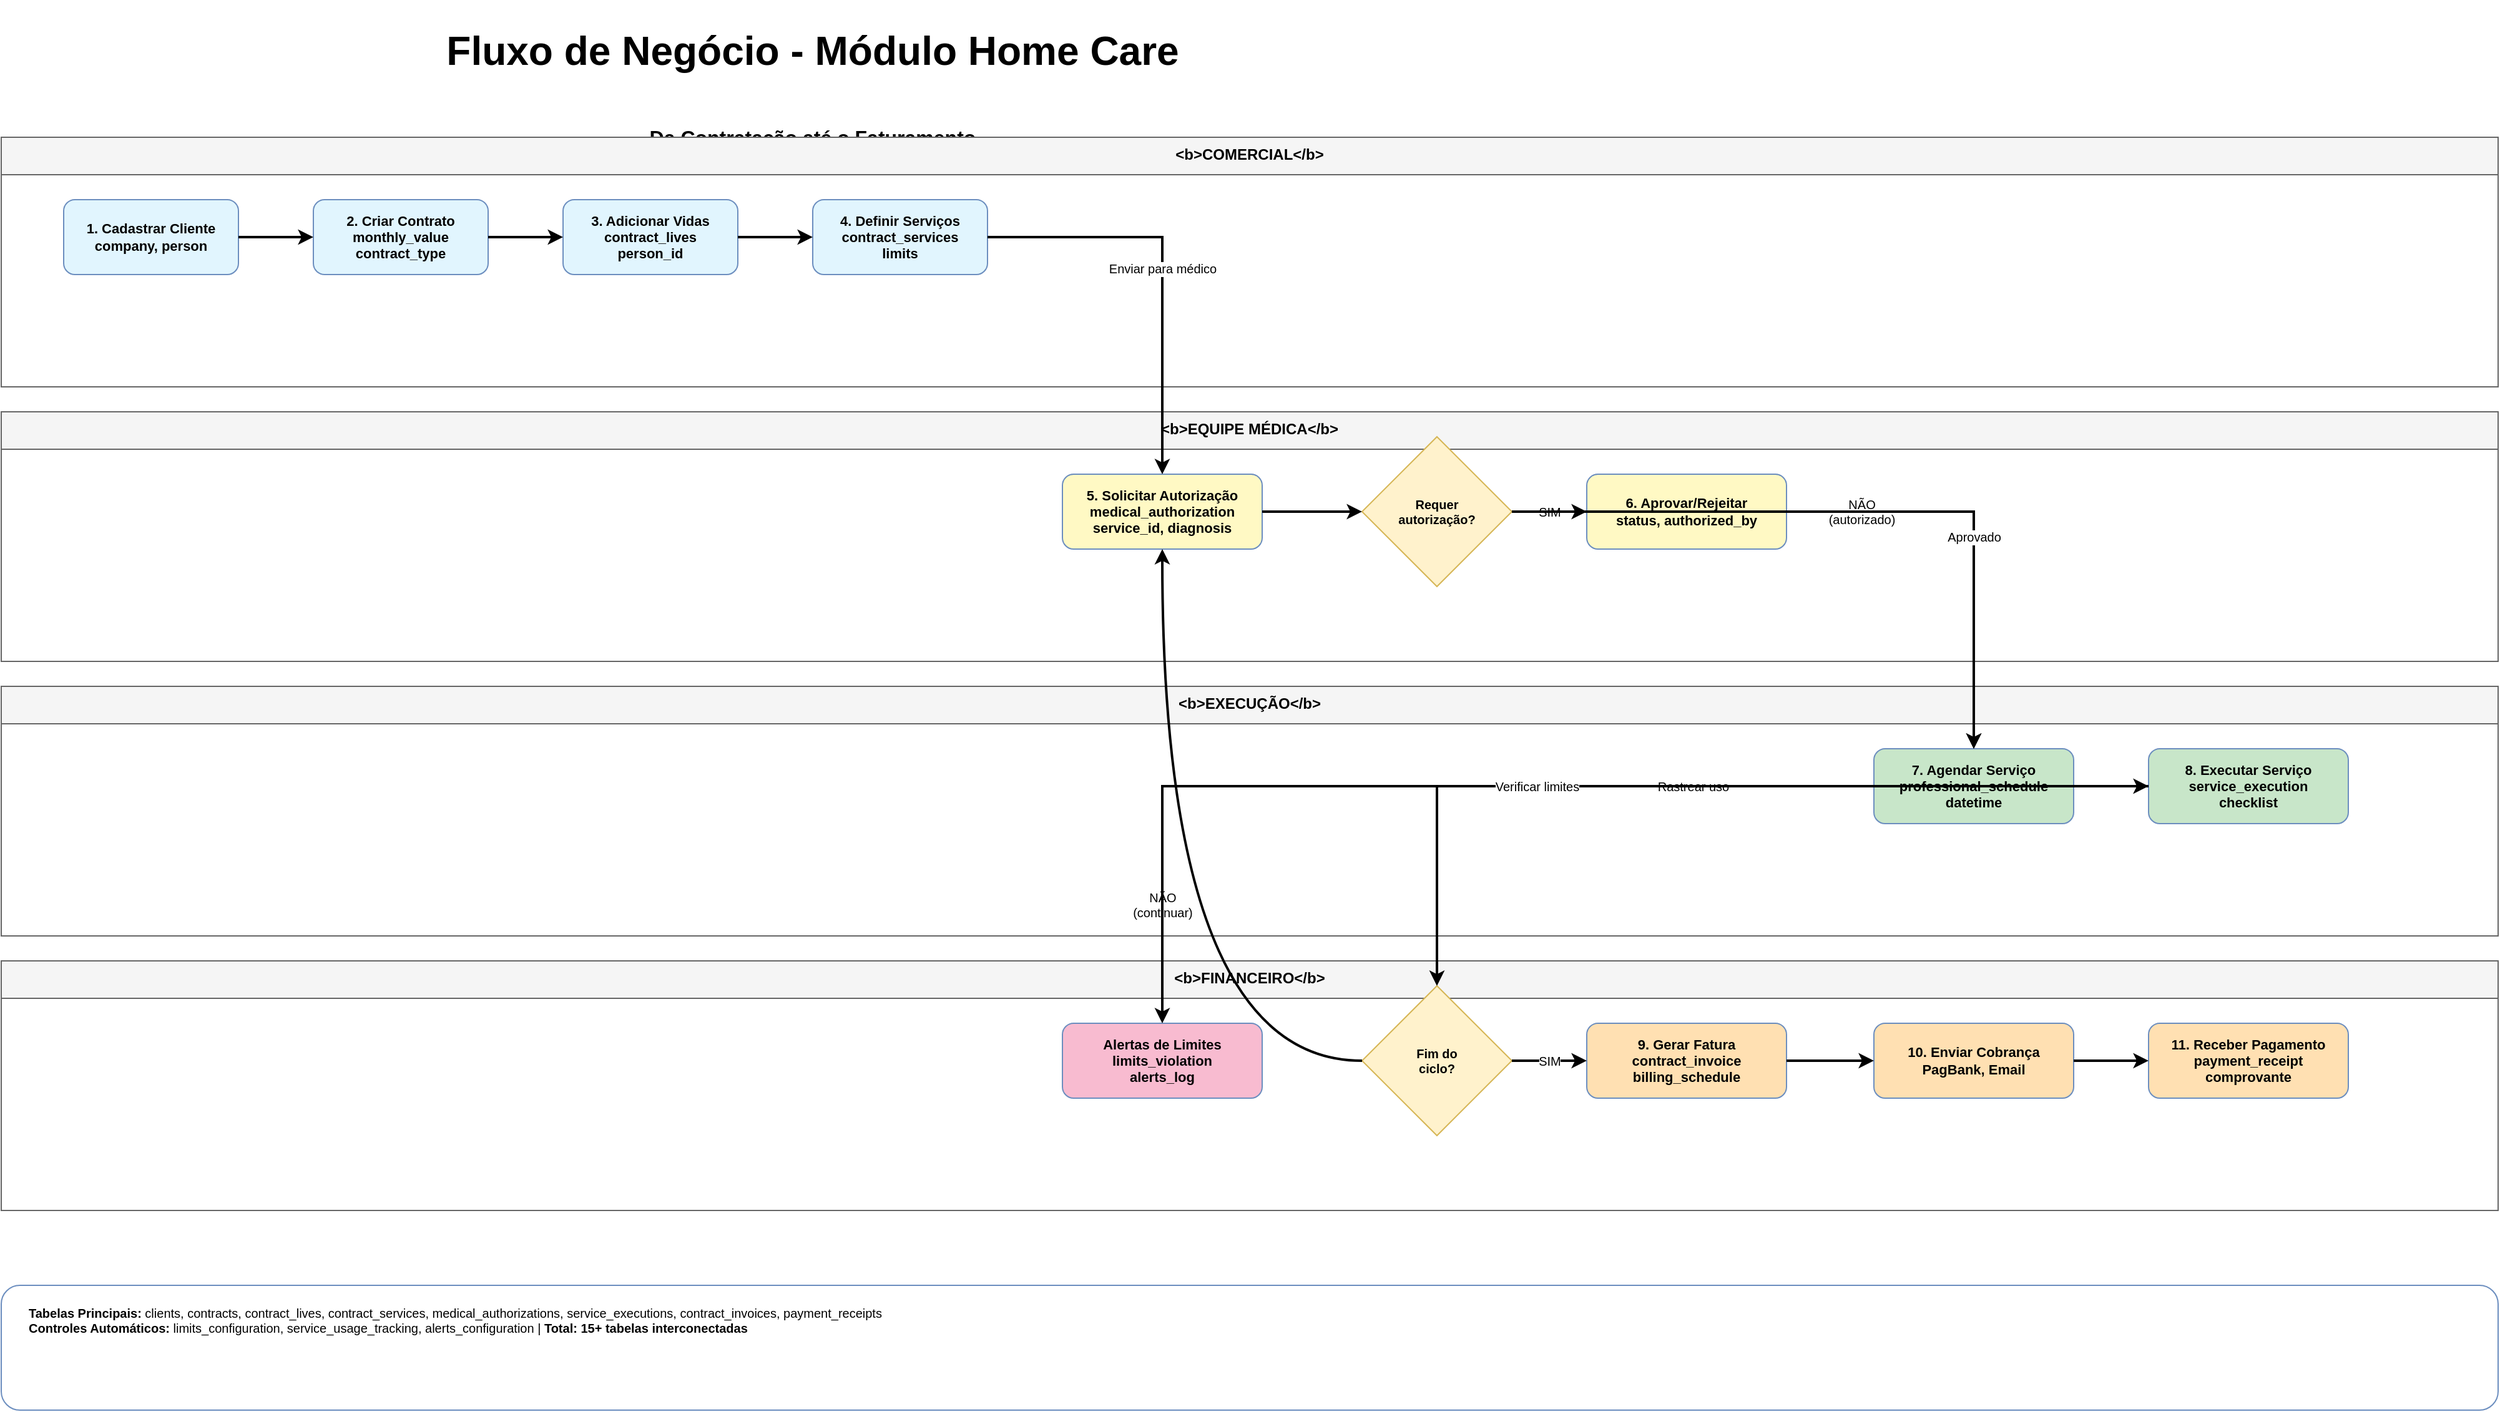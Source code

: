 <?xml version='1.0' encoding='utf-8'?>
<mxfile version="22.1.0" type="device">
  <diagram name="Fluxo Home Care" id="flow-diagram">
    <mxGraphModel dx="1500" dy="1000" grid="1" gridSize="10" guides="1" tooltips="1" connect="1" arrows="1" fold="1" page="1" pageScale="1" pageWidth="2500" pageHeight="2000">
      <root>
        <mxCell id="0" />
        <mxCell id="1" parent="0" />
        <mxCell id="title" value="&lt;h1&gt;Fluxo de Negócio - Módulo Home Care&lt;/h1&gt;&lt;br/&gt;Da Contratação até o Faturamento" style="text;html=1;strokeColor=none;fillColor=none;align=center;verticalAlign=middle;whiteSpace=wrap;rounded=0;fontSize=16;fontStyle=1" vertex="1" parent="1">
          <mxGeometry x="400" y="20" width="600" height="60" as="geometry" />
        </mxCell>
        <mxCell id="lane_commercial" value="&lt;b&gt;COMERCIAL&lt;/b&gt;" style="swimlane;fontStyle=1;align=center;verticalAlign=top;childLayout=stackLayout;horizontal=1;startSize=30;fillColor=#f5f5f5;strokeColor=#666666;" vertex="1" parent="1">
          <mxGeometry x="50" y="100" width="2000" height="200" as="geometry" />
        </mxCell>
        <mxCell id="lane_medical" value="&lt;b&gt;EQUIPE MÉDICA&lt;/b&gt;" style="swimlane;fontStyle=1;align=center;verticalAlign=top;childLayout=stackLayout;horizontal=1;startSize=30;fillColor=#f5f5f5;strokeColor=#666666;" vertex="1" parent="1">
          <mxGeometry x="50" y="320" width="2000" height="200" as="geometry" />
        </mxCell>
        <mxCell id="lane_execution" value="&lt;b&gt;EXECUÇÃO&lt;/b&gt;" style="swimlane;fontStyle=1;align=center;verticalAlign=top;childLayout=stackLayout;horizontal=1;startSize=30;fillColor=#f5f5f5;strokeColor=#666666;" vertex="1" parent="1">
          <mxGeometry x="50" y="540" width="2000" height="200" as="geometry" />
        </mxCell>
        <mxCell id="lane_financial" value="&lt;b&gt;FINANCEIRO&lt;/b&gt;" style="swimlane;fontStyle=1;align=center;verticalAlign=top;childLayout=stackLayout;horizontal=1;startSize=30;fillColor=#f5f5f5;strokeColor=#666666;" vertex="1" parent="1">
          <mxGeometry x="50" y="760" width="2000" height="200" as="geometry" />
        </mxCell>
        <mxCell id="step1" value="&lt;b&gt;1. Cadastrar Cliente&lt;/b&gt;&lt;br/&gt;company, person" style="rounded=1;whiteSpace=wrap;html=1;fillColor=#e1f5fe;strokeColor=#6c8ebf;fontStyle=1;fontSize=11;" vertex="1" parent="1">
          <mxGeometry x="100" y="150" width="140" height="60" as="geometry" />
        </mxCell>
        <mxCell id="step2" value="&lt;b&gt;2. Criar Contrato&lt;/b&gt;&lt;br/&gt;monthly_value&lt;br/&gt;contract_type" style="rounded=1;whiteSpace=wrap;html=1;fillColor=#e1f5fe;strokeColor=#6c8ebf;fontStyle=1;fontSize=11;" vertex="1" parent="1">
          <mxGeometry x="300" y="150" width="140" height="60" as="geometry" />
        </mxCell>
        <mxCell id="step3" value="&lt;b&gt;3. Adicionar Vidas&lt;/b&gt;&lt;br/&gt;contract_lives&lt;br/&gt;person_id" style="rounded=1;whiteSpace=wrap;html=1;fillColor=#e1f5fe;strokeColor=#6c8ebf;fontStyle=1;fontSize=11;" vertex="1" parent="1">
          <mxGeometry x="500" y="150" width="140" height="60" as="geometry" />
        </mxCell>
        <mxCell id="step4" value="&lt;b&gt;4. Definir Serviços&lt;/b&gt;&lt;br/&gt;contract_services&lt;br/&gt;limits" style="rounded=1;whiteSpace=wrap;html=1;fillColor=#e1f5fe;strokeColor=#6c8ebf;fontStyle=1;fontSize=11;" vertex="1" parent="1">
          <mxGeometry x="700" y="150" width="140" height="60" as="geometry" />
        </mxCell>
        <mxCell id="arrow_1_2" value="" style="edgeStyle=orthogonalEdgeStyle;rounded=0;orthogonalLoop=1;jettySize=auto;html=1;strokeWidth=2;fontSize=10;" edge="1" parent="1" source="step1" target="step2">
          <mxGeometry relative="1" as="geometry" />
        </mxCell>
        <mxCell id="arrow_2_3" value="" style="edgeStyle=orthogonalEdgeStyle;rounded=0;orthogonalLoop=1;jettySize=auto;html=1;strokeWidth=2;fontSize=10;" edge="1" parent="1" source="step2" target="step3">
          <mxGeometry relative="1" as="geometry" />
        </mxCell>
        <mxCell id="arrow_3_4" value="" style="edgeStyle=orthogonalEdgeStyle;rounded=0;orthogonalLoop=1;jettySize=auto;html=1;strokeWidth=2;fontSize=10;" edge="1" parent="1" source="step3" target="step4">
          <mxGeometry relative="1" as="geometry" />
        </mxCell>
        <mxCell id="step5" value="&lt;b&gt;5. Solicitar Autorização&lt;/b&gt;&lt;br/&gt;medical_authorization&lt;br/&gt;service_id, diagnosis" style="rounded=1;whiteSpace=wrap;html=1;fillColor=#fff9c4;strokeColor=#6c8ebf;fontStyle=1;fontSize=11;" vertex="1" parent="1">
          <mxGeometry x="900" y="370" width="160" height="60" as="geometry" />
        </mxCell>
        <mxCell id="decision1" value="Requer&lt;br/&gt;autorização?" style="rhombus;whiteSpace=wrap;html=1;fillColor=#fff2cc;strokeColor=#d6b656;fontStyle=1;fontSize=10;" vertex="1" parent="1">
          <mxGeometry x="1140" y="340" width="120" height="120" as="geometry" />
        </mxCell>
        <mxCell id="step6" value="&lt;b&gt;6. Aprovar/Rejeitar&lt;/b&gt;&lt;br/&gt;status, authorized_by" style="rounded=1;whiteSpace=wrap;html=1;fillColor=#fff9c4;strokeColor=#6c8ebf;fontStyle=1;fontSize=11;" vertex="1" parent="1">
          <mxGeometry x="1320" y="370" width="160" height="60" as="geometry" />
        </mxCell>
        <mxCell id="arrow_4_5" value="Enviar para médico" style="edgeStyle=orthogonalEdgeStyle;rounded=0;orthogonalLoop=1;jettySize=auto;html=1;strokeWidth=2;fontSize=10;" edge="1" parent="1" source="step4" target="step5">
          <mxGeometry relative="1" as="geometry" />
        </mxCell>
        <mxCell id="arrow_5_d1" value="" style="edgeStyle=orthogonalEdgeStyle;rounded=0;orthogonalLoop=1;jettySize=auto;html=1;strokeWidth=2;fontSize=10;" edge="1" parent="1" source="step5" target="decision1">
          <mxGeometry relative="1" as="geometry" />
        </mxCell>
        <mxCell id="arrow_d1_6" value="SIM" style="edgeStyle=orthogonalEdgeStyle;rounded=0;orthogonalLoop=1;jettySize=auto;html=1;strokeWidth=2;fontSize=10;" edge="1" parent="1" source="decision1" target="step6">
          <mxGeometry relative="1" as="geometry" />
        </mxCell>
        <mxCell id="step7" value="&lt;b&gt;7. Agendar Serviço&lt;/b&gt;&lt;br/&gt;professional_schedule&lt;br/&gt;datetime" style="rounded=1;whiteSpace=wrap;html=1;fillColor=#c8e6c9;strokeColor=#6c8ebf;fontStyle=1;fontSize=11;" vertex="1" parent="1">
          <mxGeometry x="1550" y="590" width="160" height="60" as="geometry" />
        </mxCell>
        <mxCell id="step8" value="&lt;b&gt;8. Executar Serviço&lt;/b&gt;&lt;br/&gt;service_execution&lt;br/&gt;checklist" style="rounded=1;whiteSpace=wrap;html=1;fillColor=#c8e6c9;strokeColor=#6c8ebf;fontStyle=1;fontSize=11;" vertex="1" parent="1">
          <mxGeometry x="1770" y="590" width="160" height="60" as="geometry" />
        </mxCell>
        <mxCell id="arrow_d1_7" value="NÃO&#10;(autorizado)" style="edgeStyle=orthogonalEdgeStyle;rounded=0;orthogonalLoop=1;jettySize=auto;html=1;strokeWidth=2;fontSize=10;" edge="1" parent="1" source="decision1" target="step7">
          <mxGeometry relative="1" as="geometry" />
        </mxCell>
        <mxCell id="arrow_6_7" value="Aprovado" style="edgeStyle=orthogonalEdgeStyle;rounded=0;orthogonalLoop=1;jettySize=auto;html=1;strokeWidth=2;fontSize=10;" edge="1" parent="1" source="step6" target="step7">
          <mxGeometry relative="1" as="geometry" />
        </mxCell>
        <mxCell id="arrow_7_8" value="" style="edgeStyle=orthogonalEdgeStyle;rounded=0;orthogonalLoop=1;jettySize=auto;html=1;strokeWidth=2;fontSize=10;" edge="1" parent="1" source="step7" target="step8">
          <mxGeometry relative="1" as="geometry" />
        </mxCell>
        <mxCell id="decision2" value="Fim do&lt;br/&gt;ciclo?" style="rhombus;whiteSpace=wrap;html=1;fillColor=#fff2cc;strokeColor=#d6b656;fontStyle=1;fontSize=10;" vertex="1" parent="1">
          <mxGeometry x="1140" y="780" width="120" height="120" as="geometry" />
        </mxCell>
        <mxCell id="step9" value="&lt;b&gt;9. Gerar Fatura&lt;/b&gt;&lt;br/&gt;contract_invoice&lt;br/&gt;billing_schedule" style="rounded=1;whiteSpace=wrap;html=1;fillColor=#ffe0b2;strokeColor=#6c8ebf;fontStyle=1;fontSize=11;" vertex="1" parent="1">
          <mxGeometry x="1320" y="810" width="160" height="60" as="geometry" />
        </mxCell>
        <mxCell id="step10" value="&lt;b&gt;10. Enviar Cobrança&lt;/b&gt;&lt;br/&gt;PagBank, Email" style="rounded=1;whiteSpace=wrap;html=1;fillColor=#ffe0b2;strokeColor=#6c8ebf;fontStyle=1;fontSize=11;" vertex="1" parent="1">
          <mxGeometry x="1550" y="810" width="160" height="60" as="geometry" />
        </mxCell>
        <mxCell id="step11" value="&lt;b&gt;11. Receber Pagamento&lt;/b&gt;&lt;br/&gt;payment_receipt&lt;br/&gt;comprovante" style="rounded=1;whiteSpace=wrap;html=1;fillColor=#ffe0b2;strokeColor=#6c8ebf;fontStyle=1;fontSize=11;" vertex="1" parent="1">
          <mxGeometry x="1770" y="810" width="160" height="60" as="geometry" />
        </mxCell>
        <mxCell id="arrow_8_d2" value="Rastrear uso" style="edgeStyle=orthogonalEdgeStyle;rounded=0;orthogonalLoop=1;jettySize=auto;html=1;strokeWidth=2;fontSize=10;" edge="1" parent="1" source="step8" target="decision2">
          <mxGeometry relative="1" as="geometry" />
        </mxCell>
        <mxCell id="arrow_d2_9" value="SIM" style="edgeStyle=orthogonalEdgeStyle;rounded=0;orthogonalLoop=1;jettySize=auto;html=1;strokeWidth=2;fontSize=10;" edge="1" parent="1" source="decision2" target="step9">
          <mxGeometry relative="1" as="geometry" />
        </mxCell>
        <mxCell id="arrow_9_10" value="" style="edgeStyle=orthogonalEdgeStyle;rounded=0;orthogonalLoop=1;jettySize=auto;html=1;strokeWidth=2;fontSize=10;" edge="1" parent="1" source="step9" target="step10">
          <mxGeometry relative="1" as="geometry" />
        </mxCell>
        <mxCell id="arrow_10_11" value="" style="edgeStyle=orthogonalEdgeStyle;rounded=0;orthogonalLoop=1;jettySize=auto;html=1;strokeWidth=2;fontSize=10;" edge="1" parent="1" source="step10" target="step11">
          <mxGeometry relative="1" as="geometry" />
        </mxCell>
        <mxCell id="arrow_d2_loop" value="NÃO&#10;(continuar)" style="edgeStyle=orthogonalEdgeStyle;curved=1;rounded=0;orthogonalLoop=1;jettySize=auto;html=1;strokeWidth=2;fontSize=10;" edge="1" parent="1" source="decision2" target="step5">
          <mxGeometry relative="1" as="geometry" />
        </mxCell>
        <mxCell id="alert" value="&lt;b&gt;Alertas de Limites&lt;/b&gt;&lt;br/&gt;limits_violation&lt;br/&gt;alerts_log" style="rounded=1;whiteSpace=wrap;html=1;fillColor=#f8bbd0;strokeColor=#6c8ebf;fontStyle=1;fontSize=11;" vertex="1" parent="1">
          <mxGeometry x="900" y="810" width="160" height="60" as="geometry" />
        </mxCell>
        <mxCell id="arrow_8_alert" value="Verificar limites" style="edgeStyle=orthogonalEdgeStyle;rounded=0;orthogonalLoop=1;jettySize=auto;html=1;strokeWidth=2;fontSize=10;" edge="1" parent="1" source="step8" target="alert">
          <mxGeometry relative="1" as="geometry" />
        </mxCell>
        <mxCell id="legend_bg" value="" style="rounded=1;whiteSpace=wrap;html=1;fillColor=#ffffff;strokeColor=#6c8ebf;fontStyle=1;fontSize=11;" vertex="1" parent="1">
          <mxGeometry x="50" y="1020" width="2000" height="100" as="geometry" />
        </mxCell>
        <mxCell id="legend_content" value="&lt;b&gt;Tabelas Principais:&lt;/b&gt; clients, contracts, contract_lives, contract_services, medical_authorizations, service_executions, contract_invoices, payment_receipts&#10;&lt;b&gt;Controles Automáticos:&lt;/b&gt; limits_configuration, service_usage_tracking, alerts_configuration | &lt;b&gt;Total: 15+ tabelas interconectadas&lt;/b&gt;" style="text;html=1;strokeColor=none;fillColor=none;align=left;verticalAlign=top;whiteSpace=wrap;rounded=0;fontSize=10;" vertex="1" parent="1">
          <mxGeometry x="70" y="1030" width="1950" height="80" as="geometry" />
        </mxCell>
      </root>
    </mxGraphModel>
  </diagram>
</mxfile>